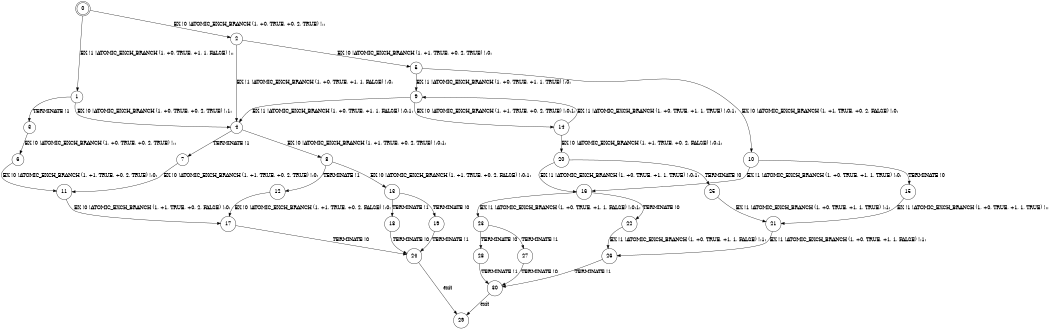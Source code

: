 digraph BCG {
size = "7, 10.5";
center = TRUE;
node [shape = circle];
0 [peripheries = 2];
0 -> 1 [label = "EX !1 !ATOMIC_EXCH_BRANCH (1, +0, TRUE, +1, 1, FALSE) !::"];
0 -> 2 [label = "EX !0 !ATOMIC_EXCH_BRANCH (1, +0, TRUE, +0, 2, TRUE) !::"];
1 -> 3 [label = "TERMINATE !1"];
1 -> 4 [label = "EX !0 !ATOMIC_EXCH_BRANCH (1, +0, TRUE, +0, 2, TRUE) !:1:"];
2 -> 4 [label = "EX !1 !ATOMIC_EXCH_BRANCH (1, +0, TRUE, +1, 1, FALSE) !:0:"];
2 -> 5 [label = "EX !0 !ATOMIC_EXCH_BRANCH (1, +1, TRUE, +0, 2, TRUE) !:0:"];
3 -> 6 [label = "EX !0 !ATOMIC_EXCH_BRANCH (1, +0, TRUE, +0, 2, TRUE) !::"];
4 -> 7 [label = "TERMINATE !1"];
4 -> 8 [label = "EX !0 !ATOMIC_EXCH_BRANCH (1, +1, TRUE, +0, 2, TRUE) !:0:1:"];
5 -> 9 [label = "EX !1 !ATOMIC_EXCH_BRANCH (1, +0, TRUE, +1, 1, TRUE) !:0:"];
5 -> 10 [label = "EX !0 !ATOMIC_EXCH_BRANCH (1, +1, TRUE, +0, 2, FALSE) !:0:"];
6 -> 11 [label = "EX !0 !ATOMIC_EXCH_BRANCH (1, +1, TRUE, +0, 2, TRUE) !:0:"];
7 -> 11 [label = "EX !0 !ATOMIC_EXCH_BRANCH (1, +1, TRUE, +0, 2, TRUE) !:0:"];
8 -> 12 [label = "TERMINATE !1"];
8 -> 13 [label = "EX !0 !ATOMIC_EXCH_BRANCH (1, +1, TRUE, +0, 2, FALSE) !:0:1:"];
9 -> 4 [label = "EX !1 !ATOMIC_EXCH_BRANCH (1, +0, TRUE, +1, 1, FALSE) !:0:1:"];
9 -> 14 [label = "EX !0 !ATOMIC_EXCH_BRANCH (1, +1, TRUE, +0, 2, TRUE) !:0:1:"];
10 -> 15 [label = "TERMINATE !0"];
10 -> 16 [label = "EX !1 !ATOMIC_EXCH_BRANCH (1, +0, TRUE, +1, 1, TRUE) !:0:"];
11 -> 17 [label = "EX !0 !ATOMIC_EXCH_BRANCH (1, +1, TRUE, +0, 2, FALSE) !:0:"];
12 -> 17 [label = "EX !0 !ATOMIC_EXCH_BRANCH (1, +1, TRUE, +0, 2, FALSE) !:0:"];
13 -> 18 [label = "TERMINATE !1"];
13 -> 19 [label = "TERMINATE !0"];
14 -> 9 [label = "EX !1 !ATOMIC_EXCH_BRANCH (1, +0, TRUE, +1, 1, TRUE) !:0:1:"];
14 -> 20 [label = "EX !0 !ATOMIC_EXCH_BRANCH (1, +1, TRUE, +0, 2, FALSE) !:0:1:"];
15 -> 21 [label = "EX !1 !ATOMIC_EXCH_BRANCH (1, +0, TRUE, +1, 1, TRUE) !::"];
16 -> 22 [label = "TERMINATE !0"];
16 -> 23 [label = "EX !1 !ATOMIC_EXCH_BRANCH (1, +0, TRUE, +1, 1, FALSE) !:0:1:"];
17 -> 24 [label = "TERMINATE !0"];
18 -> 24 [label = "TERMINATE !0"];
19 -> 24 [label = "TERMINATE !1"];
20 -> 25 [label = "TERMINATE !0"];
20 -> 16 [label = "EX !1 !ATOMIC_EXCH_BRANCH (1, +0, TRUE, +1, 1, TRUE) !:0:1:"];
21 -> 26 [label = "EX !1 !ATOMIC_EXCH_BRANCH (1, +0, TRUE, +1, 1, FALSE) !:1:"];
22 -> 26 [label = "EX !1 !ATOMIC_EXCH_BRANCH (1, +0, TRUE, +1, 1, FALSE) !:1:"];
23 -> 27 [label = "TERMINATE !1"];
23 -> 28 [label = "TERMINATE !0"];
24 -> 29 [label = "exit"];
25 -> 21 [label = "EX !1 !ATOMIC_EXCH_BRANCH (1, +0, TRUE, +1, 1, TRUE) !:1:"];
26 -> 30 [label = "TERMINATE !1"];
27 -> 30 [label = "TERMINATE !0"];
28 -> 30 [label = "TERMINATE !1"];
30 -> 29 [label = "exit"];
}
